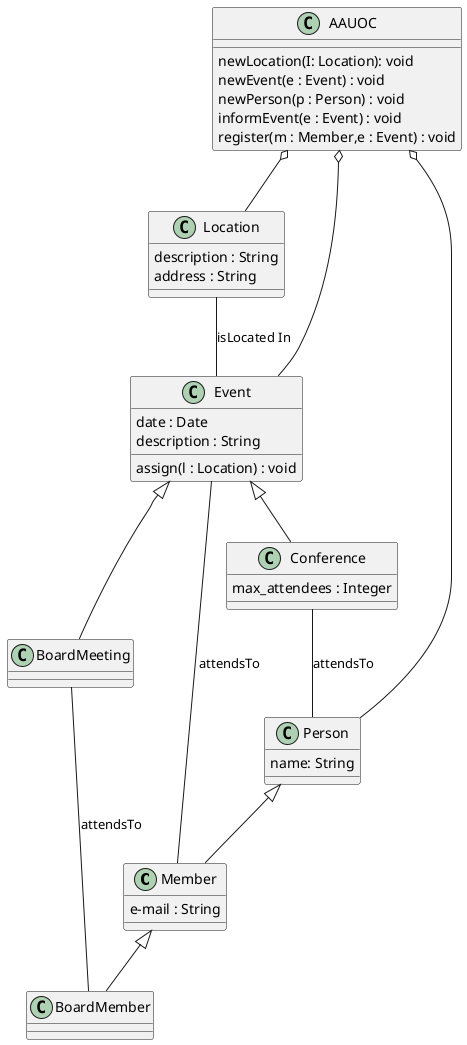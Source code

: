 @startuml
class Member{
    e-mail : String
}

class BoardMember {
}

class Event {
    date : Date
    description : String
    assign(l : Location) : void
}

class Conference {
    max_attendees : Integer
}

class BoardMeeting {
}

class Location {
    description : String
    address : String
}

class Person {
    name: String
}

class AAUOC {
    newLocation(I: Location): void
    newEvent(e : Event) : void
    newPerson(p : Person) : void
    informEvent(e : Event) : void
    register(m : Member,e : Event) : void
}

Event <|-- Conference
Event <|-- BoardMeeting

Person <|-- Member
Member <|-- BoardMember

AAUOC o-- Event
AAUOC o-- Person
AAUOC o-- Location

Location -- Event : isLocated In
Event -- Member : attendsTo
BoardMeeting -- BoardMember : attendsTo
Conference -- Person : attendsTo

@enduml